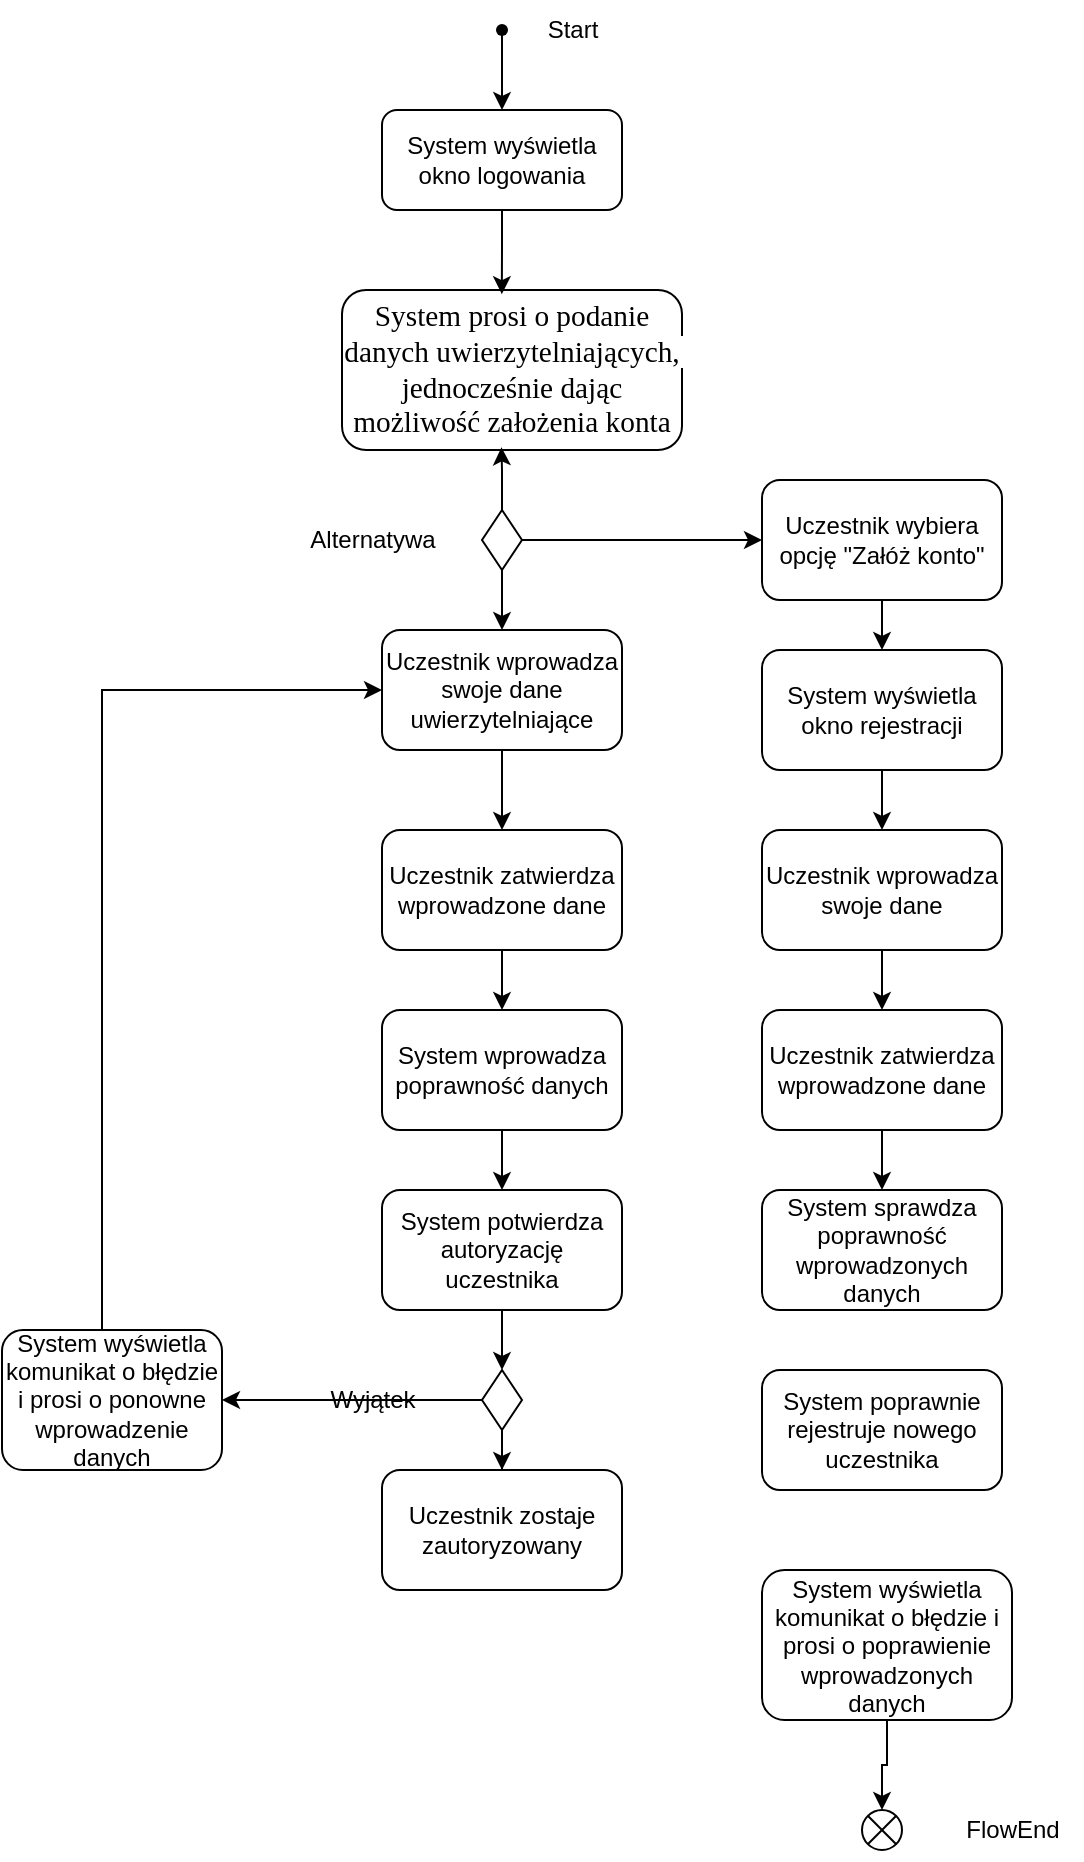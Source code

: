 <mxfile version="24.0.1" type="device">
  <diagram name="Strona-1" id="m_o6gNSlTmbgL16buBQN">
    <mxGraphModel dx="1667" dy="522" grid="1" gridSize="10" guides="1" tooltips="1" connect="1" arrows="1" fold="1" page="1" pageScale="1" pageWidth="827" pageHeight="1169" math="0" shadow="0">
      <root>
        <mxCell id="0" />
        <mxCell id="1" parent="0" />
        <mxCell id="WhOYswEk2VGKiLw-ejk7-2" value="System wyświetla okno logowania" style="rounded=1;whiteSpace=wrap;html=1;" vertex="1" parent="1">
          <mxGeometry x="120" y="70" width="120" height="50" as="geometry" />
        </mxCell>
        <mxCell id="WhOYswEk2VGKiLw-ejk7-42" style="edgeStyle=orthogonalEdgeStyle;rounded=0;orthogonalLoop=1;jettySize=auto;html=1;entryX=0.5;entryY=0;entryDx=0;entryDy=0;" edge="1" parent="1" source="WhOYswEk2VGKiLw-ejk7-3" target="WhOYswEk2VGKiLw-ejk7-6">
          <mxGeometry relative="1" as="geometry" />
        </mxCell>
        <mxCell id="WhOYswEk2VGKiLw-ejk7-3" value="Uczestnik wprowadza swoje dane uwierzytelniające" style="rounded=1;whiteSpace=wrap;html=1;" vertex="1" parent="1">
          <mxGeometry x="120" y="330" width="120" height="60" as="geometry" />
        </mxCell>
        <mxCell id="WhOYswEk2VGKiLw-ejk7-28" style="edgeStyle=orthogonalEdgeStyle;rounded=0;orthogonalLoop=1;jettySize=auto;html=1;entryX=0.5;entryY=0;entryDx=0;entryDy=0;" edge="1" parent="1" source="WhOYswEk2VGKiLw-ejk7-4" target="WhOYswEk2VGKiLw-ejk7-21">
          <mxGeometry relative="1" as="geometry" />
        </mxCell>
        <mxCell id="WhOYswEk2VGKiLw-ejk7-4" value="System potwierdza autoryzację uczestnika" style="rounded=1;whiteSpace=wrap;html=1;" vertex="1" parent="1">
          <mxGeometry x="120" y="610" width="120" height="60" as="geometry" />
        </mxCell>
        <mxCell id="WhOYswEk2VGKiLw-ejk7-27" style="edgeStyle=orthogonalEdgeStyle;rounded=0;orthogonalLoop=1;jettySize=auto;html=1;entryX=0.5;entryY=0;entryDx=0;entryDy=0;" edge="1" parent="1" source="WhOYswEk2VGKiLw-ejk7-5" target="WhOYswEk2VGKiLw-ejk7-4">
          <mxGeometry relative="1" as="geometry" />
        </mxCell>
        <mxCell id="WhOYswEk2VGKiLw-ejk7-5" value="System wprowadza poprawność danych" style="rounded=1;whiteSpace=wrap;html=1;" vertex="1" parent="1">
          <mxGeometry x="120" y="520" width="120" height="60" as="geometry" />
        </mxCell>
        <mxCell id="WhOYswEk2VGKiLw-ejk7-26" style="edgeStyle=orthogonalEdgeStyle;rounded=0;orthogonalLoop=1;jettySize=auto;html=1;" edge="1" parent="1" source="WhOYswEk2VGKiLw-ejk7-6" target="WhOYswEk2VGKiLw-ejk7-5">
          <mxGeometry relative="1" as="geometry" />
        </mxCell>
        <mxCell id="WhOYswEk2VGKiLw-ejk7-6" value="Uczestnik zatwierdza wprowadzone dane" style="rounded=1;whiteSpace=wrap;html=1;" vertex="1" parent="1">
          <mxGeometry x="120" y="430" width="120" height="60" as="geometry" />
        </mxCell>
        <mxCell id="WhOYswEk2VGKiLw-ejk7-7" value="&lt;span style=&quot;font-family: &amp;quot;Aptos Narrow&amp;quot;; font-size: 14.667px; text-align: start; white-space-collapse: preserve; background-color: rgb(255, 255, 255);&quot;&gt;System prosi o podanie danych uwierzytelniających, jednocześnie dając możliwość założenia konta&lt;/span&gt;" style="rounded=1;whiteSpace=wrap;html=1;" vertex="1" parent="1">
          <mxGeometry x="100" y="160" width="170" height="80" as="geometry" />
        </mxCell>
        <mxCell id="WhOYswEk2VGKiLw-ejk7-8" style="edgeStyle=orthogonalEdgeStyle;rounded=0;orthogonalLoop=1;jettySize=auto;html=1;entryX=0.47;entryY=0.026;entryDx=0;entryDy=0;entryPerimeter=0;" edge="1" parent="1" source="WhOYswEk2VGKiLw-ejk7-2" target="WhOYswEk2VGKiLw-ejk7-7">
          <mxGeometry relative="1" as="geometry" />
        </mxCell>
        <mxCell id="WhOYswEk2VGKiLw-ejk7-17" value="Uczestnik zostaje zautoryzowany" style="rounded=1;whiteSpace=wrap;html=1;" vertex="1" parent="1">
          <mxGeometry x="120" y="750" width="120" height="60" as="geometry" />
        </mxCell>
        <mxCell id="WhOYswEk2VGKiLw-ejk7-41" style="edgeStyle=orthogonalEdgeStyle;rounded=0;orthogonalLoop=1;jettySize=auto;html=1;entryX=0.5;entryY=0;entryDx=0;entryDy=0;" edge="1" parent="1" source="WhOYswEk2VGKiLw-ejk7-19" target="WhOYswEk2VGKiLw-ejk7-3">
          <mxGeometry relative="1" as="geometry" />
        </mxCell>
        <mxCell id="WhOYswEk2VGKiLw-ejk7-47" style="edgeStyle=orthogonalEdgeStyle;rounded=0;orthogonalLoop=1;jettySize=auto;html=1;entryX=0;entryY=0.5;entryDx=0;entryDy=0;" edge="1" parent="1" source="WhOYswEk2VGKiLw-ejk7-19">
          <mxGeometry relative="1" as="geometry">
            <mxPoint x="310" y="285.0" as="targetPoint" />
          </mxGeometry>
        </mxCell>
        <mxCell id="WhOYswEk2VGKiLw-ejk7-19" value="" style="rhombus;whiteSpace=wrap;html=1;" vertex="1" parent="1">
          <mxGeometry x="170" y="270" width="20" height="30" as="geometry" />
        </mxCell>
        <mxCell id="WhOYswEk2VGKiLw-ejk7-29" style="edgeStyle=orthogonalEdgeStyle;rounded=0;orthogonalLoop=1;jettySize=auto;html=1;" edge="1" parent="1" source="WhOYswEk2VGKiLw-ejk7-21" target="WhOYswEk2VGKiLw-ejk7-17">
          <mxGeometry relative="1" as="geometry" />
        </mxCell>
        <mxCell id="WhOYswEk2VGKiLw-ejk7-65" style="edgeStyle=orthogonalEdgeStyle;rounded=0;orthogonalLoop=1;jettySize=auto;html=1;" edge="1" parent="1" source="WhOYswEk2VGKiLw-ejk7-21" target="WhOYswEk2VGKiLw-ejk7-64">
          <mxGeometry relative="1" as="geometry" />
        </mxCell>
        <mxCell id="WhOYswEk2VGKiLw-ejk7-21" value="" style="rhombus;whiteSpace=wrap;html=1;" vertex="1" parent="1">
          <mxGeometry x="170" y="700" width="20" height="30" as="geometry" />
        </mxCell>
        <mxCell id="WhOYswEk2VGKiLw-ejk7-30" value="Alternatywa" style="text;html=1;align=center;verticalAlign=middle;resizable=0;points=[];autosize=1;strokeColor=none;fillColor=none;" vertex="1" parent="1">
          <mxGeometry x="70" y="270" width="90" height="30" as="geometry" />
        </mxCell>
        <mxCell id="WhOYswEk2VGKiLw-ejk7-31" value="Wyjątek" style="text;html=1;align=center;verticalAlign=middle;resizable=0;points=[];autosize=1;strokeColor=none;fillColor=none;" vertex="1" parent="1">
          <mxGeometry x="80" y="700" width="70" height="30" as="geometry" />
        </mxCell>
        <mxCell id="WhOYswEk2VGKiLw-ejk7-40" style="edgeStyle=orthogonalEdgeStyle;rounded=0;orthogonalLoop=1;jettySize=auto;html=1;entryX=0.469;entryY=0.983;entryDx=0;entryDy=0;entryPerimeter=0;" edge="1" parent="1" source="WhOYswEk2VGKiLw-ejk7-19" target="WhOYswEk2VGKiLw-ejk7-7">
          <mxGeometry relative="1" as="geometry" />
        </mxCell>
        <mxCell id="WhOYswEk2VGKiLw-ejk7-44" style="edgeStyle=orthogonalEdgeStyle;rounded=0;orthogonalLoop=1;jettySize=auto;html=1;" edge="1" parent="1" source="WhOYswEk2VGKiLw-ejk7-43" target="WhOYswEk2VGKiLw-ejk7-2">
          <mxGeometry relative="1" as="geometry" />
        </mxCell>
        <mxCell id="WhOYswEk2VGKiLw-ejk7-43" value="" style="shape=waypoint;sketch=0;fillStyle=solid;size=6;pointerEvents=1;points=[];fillColor=none;resizable=0;rotatable=0;perimeter=centerPerimeter;snapToPoint=1;" vertex="1" parent="1">
          <mxGeometry x="170" y="20" width="20" height="20" as="geometry" />
        </mxCell>
        <mxCell id="WhOYswEk2VGKiLw-ejk7-45" value="Start" style="text;html=1;align=center;verticalAlign=middle;resizable=0;points=[];autosize=1;strokeColor=none;fillColor=none;" vertex="1" parent="1">
          <mxGeometry x="190" y="15" width="50" height="30" as="geometry" />
        </mxCell>
        <mxCell id="WhOYswEk2VGKiLw-ejk7-52" style="edgeStyle=orthogonalEdgeStyle;rounded=0;orthogonalLoop=1;jettySize=auto;html=1;entryX=0.5;entryY=0;entryDx=0;entryDy=0;" edge="1" parent="1" source="WhOYswEk2VGKiLw-ejk7-48" target="WhOYswEk2VGKiLw-ejk7-49">
          <mxGeometry relative="1" as="geometry" />
        </mxCell>
        <mxCell id="WhOYswEk2VGKiLw-ejk7-48" value="Uczestnik wybiera opcję &quot;Załóż konto&quot;" style="rounded=1;whiteSpace=wrap;html=1;" vertex="1" parent="1">
          <mxGeometry x="310" y="255" width="120" height="60" as="geometry" />
        </mxCell>
        <mxCell id="WhOYswEk2VGKiLw-ejk7-54" style="edgeStyle=orthogonalEdgeStyle;rounded=0;orthogonalLoop=1;jettySize=auto;html=1;" edge="1" parent="1" source="WhOYswEk2VGKiLw-ejk7-49" target="WhOYswEk2VGKiLw-ejk7-53">
          <mxGeometry relative="1" as="geometry" />
        </mxCell>
        <mxCell id="WhOYswEk2VGKiLw-ejk7-49" value="System wyświetla okno rejestracji" style="rounded=1;whiteSpace=wrap;html=1;" vertex="1" parent="1">
          <mxGeometry x="310" y="340" width="120" height="60" as="geometry" />
        </mxCell>
        <mxCell id="WhOYswEk2VGKiLw-ejk7-56" style="edgeStyle=orthogonalEdgeStyle;rounded=0;orthogonalLoop=1;jettySize=auto;html=1;entryX=0.5;entryY=0;entryDx=0;entryDy=0;" edge="1" parent="1" source="WhOYswEk2VGKiLw-ejk7-53" target="WhOYswEk2VGKiLw-ejk7-55">
          <mxGeometry relative="1" as="geometry" />
        </mxCell>
        <mxCell id="WhOYswEk2VGKiLw-ejk7-53" value="Uczestnik wprowadza swoje dane" style="rounded=1;whiteSpace=wrap;html=1;" vertex="1" parent="1">
          <mxGeometry x="310" y="430" width="120" height="60" as="geometry" />
        </mxCell>
        <mxCell id="WhOYswEk2VGKiLw-ejk7-58" style="edgeStyle=orthogonalEdgeStyle;rounded=0;orthogonalLoop=1;jettySize=auto;html=1;" edge="1" parent="1" source="WhOYswEk2VGKiLw-ejk7-55" target="WhOYswEk2VGKiLw-ejk7-57">
          <mxGeometry relative="1" as="geometry" />
        </mxCell>
        <mxCell id="WhOYswEk2VGKiLw-ejk7-55" value="Uczestnik zatwierdza wprowadzone dane" style="rounded=1;whiteSpace=wrap;html=1;" vertex="1" parent="1">
          <mxGeometry x="310" y="520" width="120" height="60" as="geometry" />
        </mxCell>
        <mxCell id="WhOYswEk2VGKiLw-ejk7-57" value="System sprawdza poprawność wprowadzonych danych" style="rounded=1;whiteSpace=wrap;html=1;" vertex="1" parent="1">
          <mxGeometry x="310" y="610" width="120" height="60" as="geometry" />
        </mxCell>
        <mxCell id="WhOYswEk2VGKiLw-ejk7-59" value="System poprawnie rejestruje nowego uczestnika" style="rounded=1;whiteSpace=wrap;html=1;" vertex="1" parent="1">
          <mxGeometry x="310" y="700" width="120" height="60" as="geometry" />
        </mxCell>
        <mxCell id="WhOYswEk2VGKiLw-ejk7-61" value="" style="shape=sumEllipse;perimeter=ellipsePerimeter;whiteSpace=wrap;html=1;backgroundOutline=1;" vertex="1" parent="1">
          <mxGeometry x="360" y="920" width="20" height="20" as="geometry" />
        </mxCell>
        <mxCell id="WhOYswEk2VGKiLw-ejk7-63" value="FlowEnd" style="text;html=1;align=center;verticalAlign=middle;resizable=0;points=[];autosize=1;strokeColor=none;fillColor=none;" vertex="1" parent="1">
          <mxGeometry x="400" y="915" width="70" height="30" as="geometry" />
        </mxCell>
        <mxCell id="WhOYswEk2VGKiLw-ejk7-76" style="edgeStyle=orthogonalEdgeStyle;rounded=0;orthogonalLoop=1;jettySize=auto;html=1;entryX=0;entryY=0.5;entryDx=0;entryDy=0;" edge="1" parent="1" source="WhOYswEk2VGKiLw-ejk7-64" target="WhOYswEk2VGKiLw-ejk7-3">
          <mxGeometry relative="1" as="geometry">
            <Array as="points">
              <mxPoint x="-20" y="360" />
            </Array>
          </mxGeometry>
        </mxCell>
        <mxCell id="WhOYswEk2VGKiLw-ejk7-64" value="System wyświetla komunikat o błędzie i prosi o ponowne wprowadzenie danych" style="rounded=1;whiteSpace=wrap;html=1;" vertex="1" parent="1">
          <mxGeometry x="-70" y="680" width="110" height="70" as="geometry" />
        </mxCell>
        <mxCell id="WhOYswEk2VGKiLw-ejk7-73" style="edgeStyle=orthogonalEdgeStyle;rounded=0;orthogonalLoop=1;jettySize=auto;html=1;entryX=0.5;entryY=0;entryDx=0;entryDy=0;" edge="1" parent="1" source="WhOYswEk2VGKiLw-ejk7-66" target="WhOYswEk2VGKiLw-ejk7-61">
          <mxGeometry relative="1" as="geometry" />
        </mxCell>
        <mxCell id="WhOYswEk2VGKiLw-ejk7-66" value="System wyświetla komunikat o błędzie i prosi o poprawienie wprowadzonych danych" style="rounded=1;whiteSpace=wrap;html=1;" vertex="1" parent="1">
          <mxGeometry x="310" y="800" width="125" height="75" as="geometry" />
        </mxCell>
      </root>
    </mxGraphModel>
  </diagram>
</mxfile>
